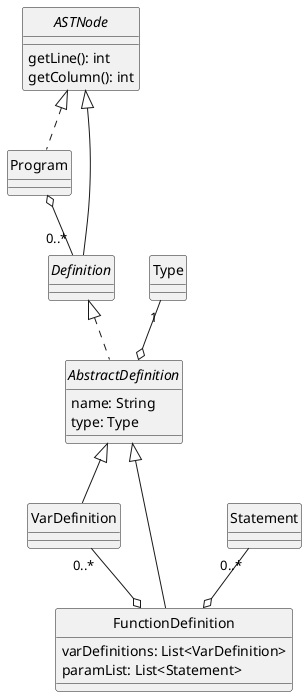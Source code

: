 @startuml Program
skinparam style strictuml
skinparam monochrome true


interface ASTNode {
    getLine(): int
    getColumn(): int
}

class Program

interface Definition extends ASTNode{
}

abstract class AbstractDefinition implements Definition {
    name: String
    type: Type
}


class VarDefinition extends AbstractDefinition {
}

class FunctionDefinition extends AbstractDefinition {
    varDefinitions: List<VarDefinition>
    paramList: List<Statement>
}


ASTNode <|.. Program
Program o-- "0..*" Definition
VarDefinition "0..*" --o FunctionDefinition
Statement "0..*" --o FunctionDefinition
Type "1" --o AbstractDefinition




@enduml
